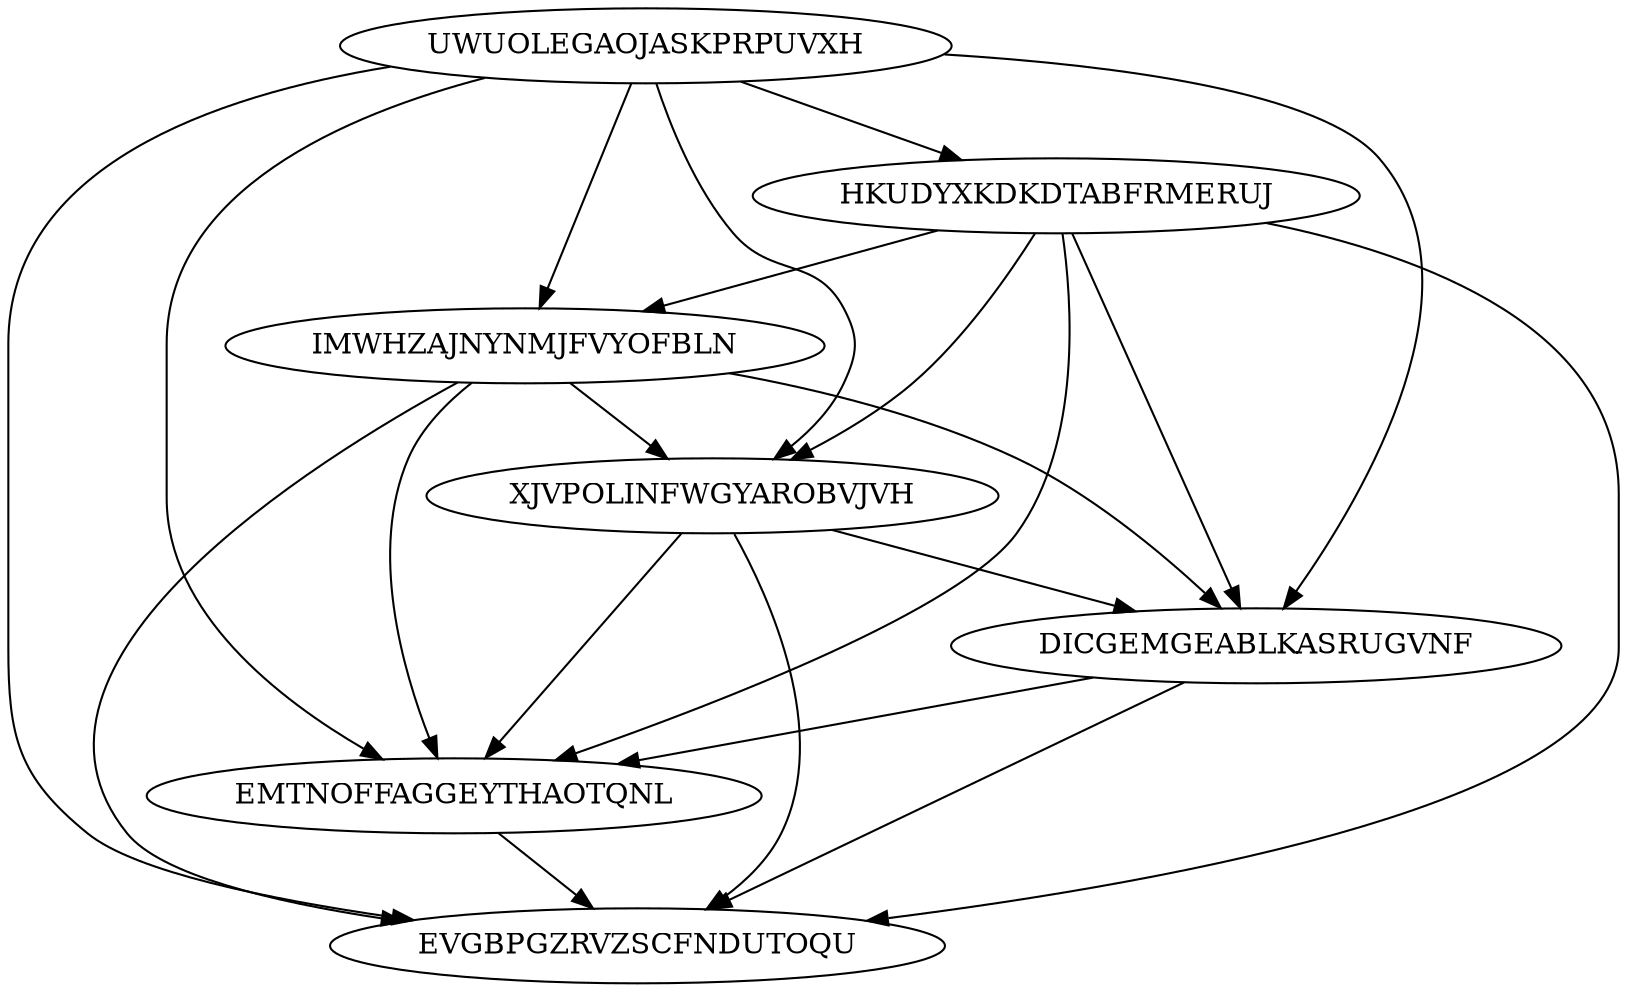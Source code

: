 digraph "N7M21" {
	UWUOLEGAOJASKPRPUVXH			[Weight=13, Start=0, Processor=1];
	HKUDYXKDKDTABFRMERUJ			[Weight=14, Start=13, Processor=1];
	IMWHZAJNYNMJFVYOFBLN			[Weight=16, Start=27, Processor=1];
	XJVPOLINFWGYAROBVJVH			[Weight=17, Start=43, Processor=1];
	DICGEMGEABLKASRUGVNF			[Weight=10, Start=60, Processor=1];
	EMTNOFFAGGEYTHAOTQNL			[Weight=15, Start=70, Processor=1];
	EVGBPGZRVZSCFNDUTOQU			[Weight=10, Start=85, Processor=1];
	DICGEMGEABLKASRUGVNF -> EMTNOFFAGGEYTHAOTQNL		[Weight=18];
	UWUOLEGAOJASKPRPUVXH -> XJVPOLINFWGYAROBVJVH		[Weight=11];
	IMWHZAJNYNMJFVYOFBLN -> DICGEMGEABLKASRUGVNF		[Weight=15];
	IMWHZAJNYNMJFVYOFBLN -> EMTNOFFAGGEYTHAOTQNL		[Weight=10];
	HKUDYXKDKDTABFRMERUJ -> DICGEMGEABLKASRUGVNF		[Weight=15];
	HKUDYXKDKDTABFRMERUJ -> XJVPOLINFWGYAROBVJVH		[Weight=17];
	UWUOLEGAOJASKPRPUVXH -> HKUDYXKDKDTABFRMERUJ		[Weight=20];
	UWUOLEGAOJASKPRPUVXH -> EVGBPGZRVZSCFNDUTOQU		[Weight=17];
	HKUDYXKDKDTABFRMERUJ -> IMWHZAJNYNMJFVYOFBLN		[Weight=15];
	XJVPOLINFWGYAROBVJVH -> EMTNOFFAGGEYTHAOTQNL		[Weight=12];
	IMWHZAJNYNMJFVYOFBLN -> EVGBPGZRVZSCFNDUTOQU		[Weight=20];
	IMWHZAJNYNMJFVYOFBLN -> XJVPOLINFWGYAROBVJVH		[Weight=16];
	HKUDYXKDKDTABFRMERUJ -> EMTNOFFAGGEYTHAOTQNL		[Weight=19];
	DICGEMGEABLKASRUGVNF -> EVGBPGZRVZSCFNDUTOQU		[Weight=15];
	XJVPOLINFWGYAROBVJVH -> DICGEMGEABLKASRUGVNF		[Weight=20];
	UWUOLEGAOJASKPRPUVXH -> EMTNOFFAGGEYTHAOTQNL		[Weight=11];
	UWUOLEGAOJASKPRPUVXH -> IMWHZAJNYNMJFVYOFBLN		[Weight=20];
	XJVPOLINFWGYAROBVJVH -> EVGBPGZRVZSCFNDUTOQU		[Weight=13];
	HKUDYXKDKDTABFRMERUJ -> EVGBPGZRVZSCFNDUTOQU		[Weight=13];
	UWUOLEGAOJASKPRPUVXH -> DICGEMGEABLKASRUGVNF		[Weight=12];
	EMTNOFFAGGEYTHAOTQNL -> EVGBPGZRVZSCFNDUTOQU		[Weight=19];
}
